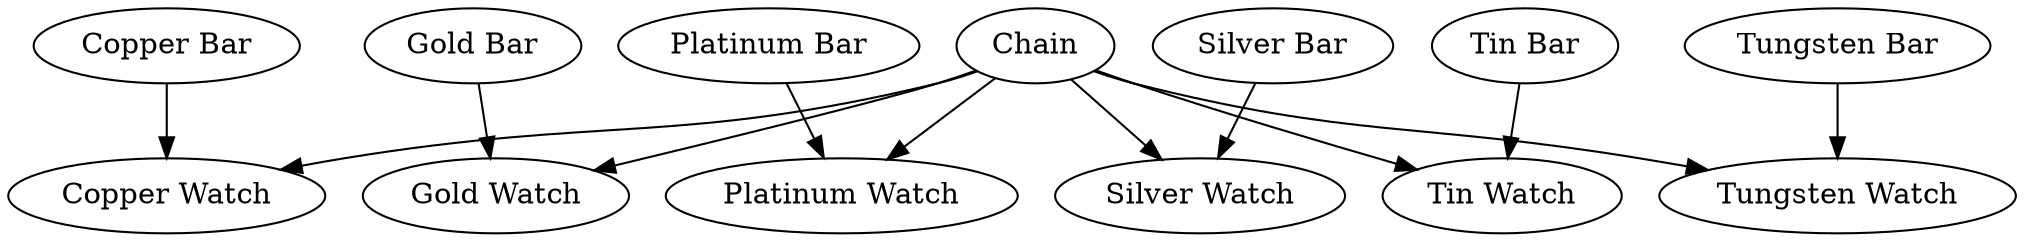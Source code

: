 digraph G {
  "Chain" -> "Copper Watch" [color="black"];
  "Copper Bar" -> "Copper Watch" [color="black"];
  "Chain" -> "Gold Watch" [color="black"];
  "Gold Bar" -> "Gold Watch" [color="black"];
  "Chain" -> "Platinum Watch" [color="black"];
  "Platinum Bar" -> "Platinum Watch" [color="black"];
  "Chain" -> "Silver Watch" [color="black"];
  "Silver Bar" -> "Silver Watch" [color="black"];
  "Chain" -> "Tin Watch" [color="black"];
  "Tin Bar" -> "Tin Watch" [color="black"];
  "Chain" -> "Tungsten Watch" [color="black"];
  "Tungsten Bar" -> "Tungsten Watch" [color="black"];
}
